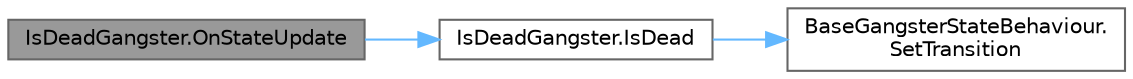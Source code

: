 digraph "IsDeadGangster.OnStateUpdate"
{
 // LATEX_PDF_SIZE
  bgcolor="transparent";
  edge [fontname=Helvetica,fontsize=10,labelfontname=Helvetica,labelfontsize=10];
  node [fontname=Helvetica,fontsize=10,shape=box,height=0.2,width=0.4];
  rankdir="LR";
  Node1 [id="Node000001",label="IsDeadGangster.OnStateUpdate",height=0.2,width=0.4,color="gray40", fillcolor="grey60", style="filled", fontcolor="black",tooltip=" "];
  Node1 -> Node2 [id="edge3_Node000001_Node000002",color="steelblue1",style="solid",tooltip=" "];
  Node2 [id="Node000002",label="IsDeadGangster.IsDead",height=0.2,width=0.4,color="grey40", fillcolor="white", style="filled",URL="$class_is_dead_gangster.html#ac6ce50024317dd0e68494556e2e8d971",tooltip=" "];
  Node2 -> Node3 [id="edge4_Node000002_Node000003",color="steelblue1",style="solid",tooltip=" "];
  Node3 [id="Node000003",label="BaseGangsterStateBehaviour.\lSetTransition",height=0.2,width=0.4,color="grey40", fillcolor="white", style="filled",URL="$class_base_gangster_state_behaviour.html#ac530dbe6cb729f45fc127b5f775963e7",tooltip=" "];
}
